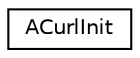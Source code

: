 digraph "Graphical Class Hierarchy"
{
 // LATEX_PDF_SIZE
  edge [fontname="Helvetica",fontsize="10",labelfontname="Helvetica",labelfontsize="10"];
  node [fontname="Helvetica",fontsize="10",shape=record];
  rankdir="LR";
  Node0 [label="ACurlInit",height=0.2,width=0.4,color="black", fillcolor="white", style="filled",URL="$structACurlInit.html",tooltip=" "];
}
